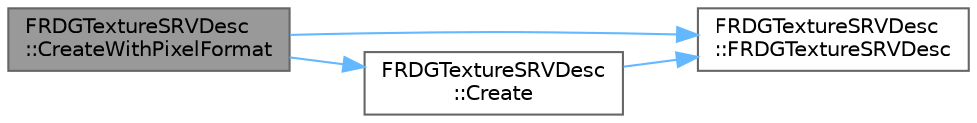 digraph "FRDGTextureSRVDesc::CreateWithPixelFormat"
{
 // INTERACTIVE_SVG=YES
 // LATEX_PDF_SIZE
  bgcolor="transparent";
  edge [fontname=Helvetica,fontsize=10,labelfontname=Helvetica,labelfontsize=10];
  node [fontname=Helvetica,fontsize=10,shape=box,height=0.2,width=0.4];
  rankdir="LR";
  Node1 [id="Node000001",label="FRDGTextureSRVDesc\l::CreateWithPixelFormat",height=0.2,width=0.4,color="gray40", fillcolor="grey60", style="filled", fontcolor="black",tooltip="Create SRV that access all sub resources of texture with a specific pixel format."];
  Node1 -> Node2 [id="edge1_Node000001_Node000002",color="steelblue1",style="solid",tooltip=" "];
  Node2 [id="Node000002",label="FRDGTextureSRVDesc\l::FRDGTextureSRVDesc",height=0.2,width=0.4,color="grey40", fillcolor="white", style="filled",URL="$d5/d3a/classFRDGTextureSRVDesc.html#abc106d98ee346aa4975f9ae95728595b",tooltip=" "];
  Node1 -> Node3 [id="edge2_Node000001_Node000003",color="steelblue1",style="solid",tooltip=" "];
  Node3 [id="Node000003",label="FRDGTextureSRVDesc\l::Create",height=0.2,width=0.4,color="grey40", fillcolor="white", style="filled",URL="$d5/d3a/classFRDGTextureSRVDesc.html#af287f10c26f4cbb89186fbd6401827b1",tooltip="Create SRV that access all sub resources of texture."];
  Node3 -> Node2 [id="edge3_Node000003_Node000002",color="steelblue1",style="solid",tooltip=" "];
}
